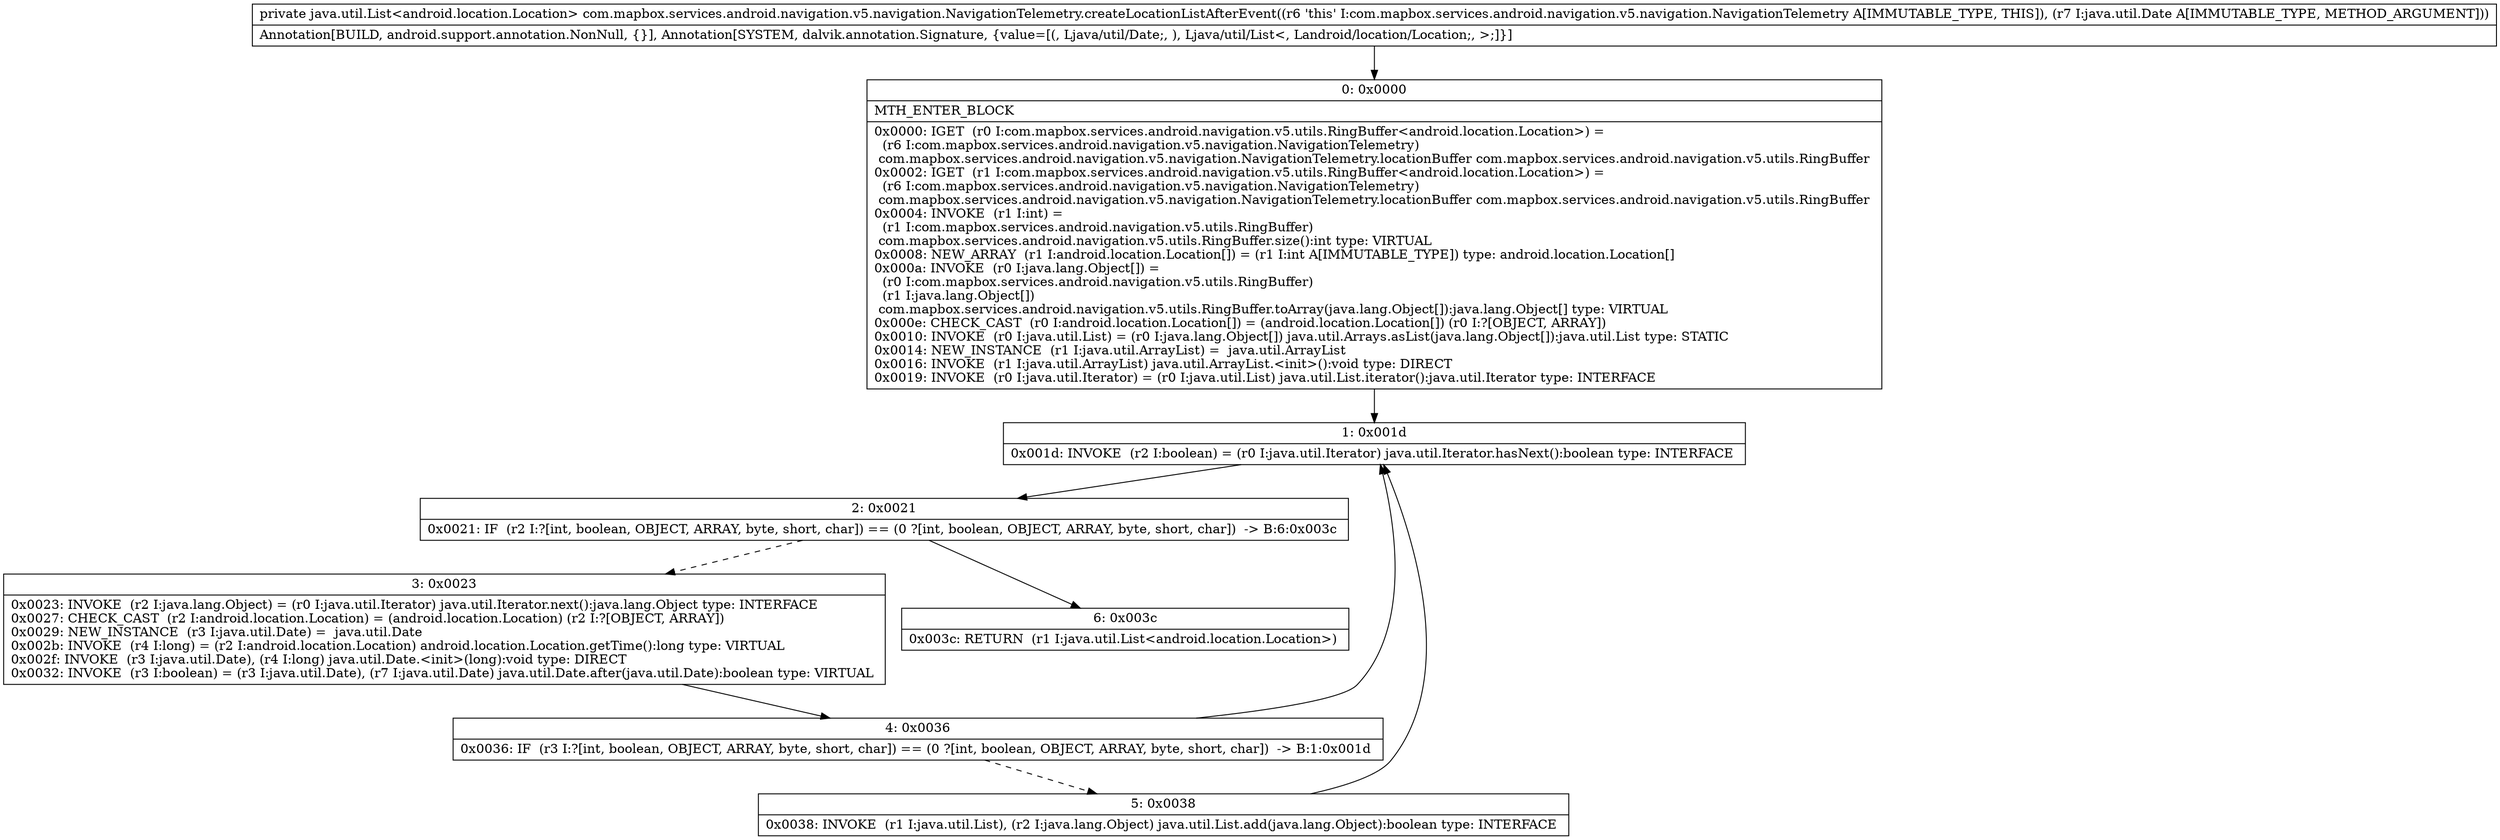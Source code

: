 digraph "CFG forcom.mapbox.services.android.navigation.v5.navigation.NavigationTelemetry.createLocationListAfterEvent(Ljava\/util\/Date;)Ljava\/util\/List;" {
Node_0 [shape=record,label="{0\:\ 0x0000|MTH_ENTER_BLOCK\l|0x0000: IGET  (r0 I:com.mapbox.services.android.navigation.v5.utils.RingBuffer\<android.location.Location\>) = \l  (r6 I:com.mapbox.services.android.navigation.v5.navigation.NavigationTelemetry)\l com.mapbox.services.android.navigation.v5.navigation.NavigationTelemetry.locationBuffer com.mapbox.services.android.navigation.v5.utils.RingBuffer \l0x0002: IGET  (r1 I:com.mapbox.services.android.navigation.v5.utils.RingBuffer\<android.location.Location\>) = \l  (r6 I:com.mapbox.services.android.navigation.v5.navigation.NavigationTelemetry)\l com.mapbox.services.android.navigation.v5.navigation.NavigationTelemetry.locationBuffer com.mapbox.services.android.navigation.v5.utils.RingBuffer \l0x0004: INVOKE  (r1 I:int) = \l  (r1 I:com.mapbox.services.android.navigation.v5.utils.RingBuffer)\l com.mapbox.services.android.navigation.v5.utils.RingBuffer.size():int type: VIRTUAL \l0x0008: NEW_ARRAY  (r1 I:android.location.Location[]) = (r1 I:int A[IMMUTABLE_TYPE]) type: android.location.Location[] \l0x000a: INVOKE  (r0 I:java.lang.Object[]) = \l  (r0 I:com.mapbox.services.android.navigation.v5.utils.RingBuffer)\l  (r1 I:java.lang.Object[])\l com.mapbox.services.android.navigation.v5.utils.RingBuffer.toArray(java.lang.Object[]):java.lang.Object[] type: VIRTUAL \l0x000e: CHECK_CAST  (r0 I:android.location.Location[]) = (android.location.Location[]) (r0 I:?[OBJECT, ARRAY]) \l0x0010: INVOKE  (r0 I:java.util.List) = (r0 I:java.lang.Object[]) java.util.Arrays.asList(java.lang.Object[]):java.util.List type: STATIC \l0x0014: NEW_INSTANCE  (r1 I:java.util.ArrayList) =  java.util.ArrayList \l0x0016: INVOKE  (r1 I:java.util.ArrayList) java.util.ArrayList.\<init\>():void type: DIRECT \l0x0019: INVOKE  (r0 I:java.util.Iterator) = (r0 I:java.util.List) java.util.List.iterator():java.util.Iterator type: INTERFACE \l}"];
Node_1 [shape=record,label="{1\:\ 0x001d|0x001d: INVOKE  (r2 I:boolean) = (r0 I:java.util.Iterator) java.util.Iterator.hasNext():boolean type: INTERFACE \l}"];
Node_2 [shape=record,label="{2\:\ 0x0021|0x0021: IF  (r2 I:?[int, boolean, OBJECT, ARRAY, byte, short, char]) == (0 ?[int, boolean, OBJECT, ARRAY, byte, short, char])  \-\> B:6:0x003c \l}"];
Node_3 [shape=record,label="{3\:\ 0x0023|0x0023: INVOKE  (r2 I:java.lang.Object) = (r0 I:java.util.Iterator) java.util.Iterator.next():java.lang.Object type: INTERFACE \l0x0027: CHECK_CAST  (r2 I:android.location.Location) = (android.location.Location) (r2 I:?[OBJECT, ARRAY]) \l0x0029: NEW_INSTANCE  (r3 I:java.util.Date) =  java.util.Date \l0x002b: INVOKE  (r4 I:long) = (r2 I:android.location.Location) android.location.Location.getTime():long type: VIRTUAL \l0x002f: INVOKE  (r3 I:java.util.Date), (r4 I:long) java.util.Date.\<init\>(long):void type: DIRECT \l0x0032: INVOKE  (r3 I:boolean) = (r3 I:java.util.Date), (r7 I:java.util.Date) java.util.Date.after(java.util.Date):boolean type: VIRTUAL \l}"];
Node_4 [shape=record,label="{4\:\ 0x0036|0x0036: IF  (r3 I:?[int, boolean, OBJECT, ARRAY, byte, short, char]) == (0 ?[int, boolean, OBJECT, ARRAY, byte, short, char])  \-\> B:1:0x001d \l}"];
Node_5 [shape=record,label="{5\:\ 0x0038|0x0038: INVOKE  (r1 I:java.util.List), (r2 I:java.lang.Object) java.util.List.add(java.lang.Object):boolean type: INTERFACE \l}"];
Node_6 [shape=record,label="{6\:\ 0x003c|0x003c: RETURN  (r1 I:java.util.List\<android.location.Location\>) \l}"];
MethodNode[shape=record,label="{private java.util.List\<android.location.Location\> com.mapbox.services.android.navigation.v5.navigation.NavigationTelemetry.createLocationListAfterEvent((r6 'this' I:com.mapbox.services.android.navigation.v5.navigation.NavigationTelemetry A[IMMUTABLE_TYPE, THIS]), (r7 I:java.util.Date A[IMMUTABLE_TYPE, METHOD_ARGUMENT]))  | Annotation[BUILD, android.support.annotation.NonNull, \{\}], Annotation[SYSTEM, dalvik.annotation.Signature, \{value=[(, Ljava\/util\/Date;, ), Ljava\/util\/List\<, Landroid\/location\/Location;, \>;]\}]\l}"];
MethodNode -> Node_0;
Node_0 -> Node_1;
Node_1 -> Node_2;
Node_2 -> Node_3[style=dashed];
Node_2 -> Node_6;
Node_3 -> Node_4;
Node_4 -> Node_1;
Node_4 -> Node_5[style=dashed];
Node_5 -> Node_1;
}

